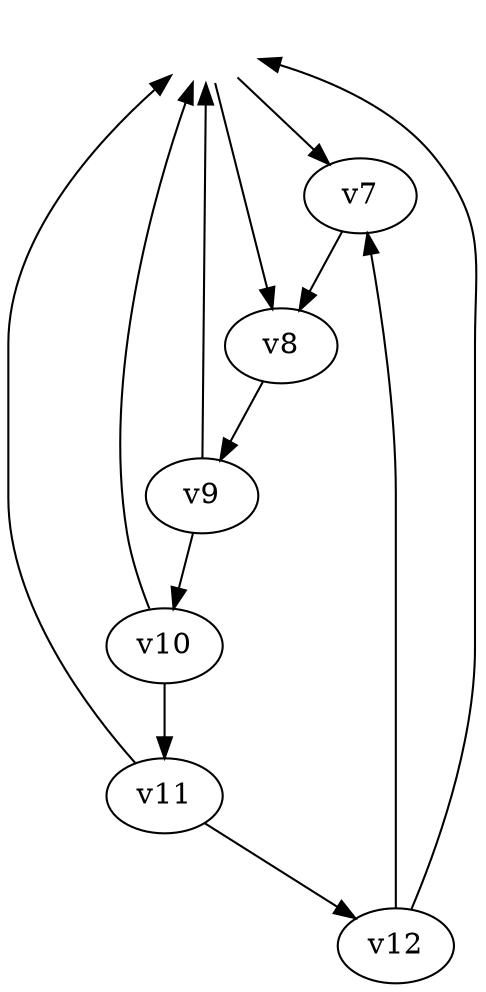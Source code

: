 digraph physical_1L_6photons_0 {
    ext    [style=invis]
ext -> v7 [particle=a];
ext -> v8 [particle=a];
v9 -> ext [particle=a];
v10 -> ext [particle=a];
v11 -> ext [particle=a];
v12 -> ext [particle=a];
v7 -> v8 [pdg=6];
v8 -> v9 [pdg=6];
v9 -> v10 [pdg=6];
v10 -> v11 [pdg=6];
v11 -> v12 [pdg=6];
v12 -> v7 [pdg=6];
}
